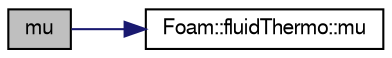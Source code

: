 digraph "mu"
{
  bgcolor="transparent";
  edge [fontname="FreeSans",fontsize="10",labelfontname="FreeSans",labelfontsize="10"];
  node [fontname="FreeSans",fontsize="10",shape=record];
  rankdir="LR";
  Node571 [label="mu",height=0.2,width=0.4,color="black", fillcolor="grey75", style="filled", fontcolor="black"];
  Node571 -> Node572 [color="midnightblue",fontsize="10",style="solid",fontname="FreeSans"];
  Node572 [label="Foam::fluidThermo::mu",height=0.2,width=0.4,color="black",URL="$a29758.html#a5a756798a0dc3e4bd049a9b7f0a01970",tooltip="Dynamic viscosity of mixture [kg/m/s]. "];
}

